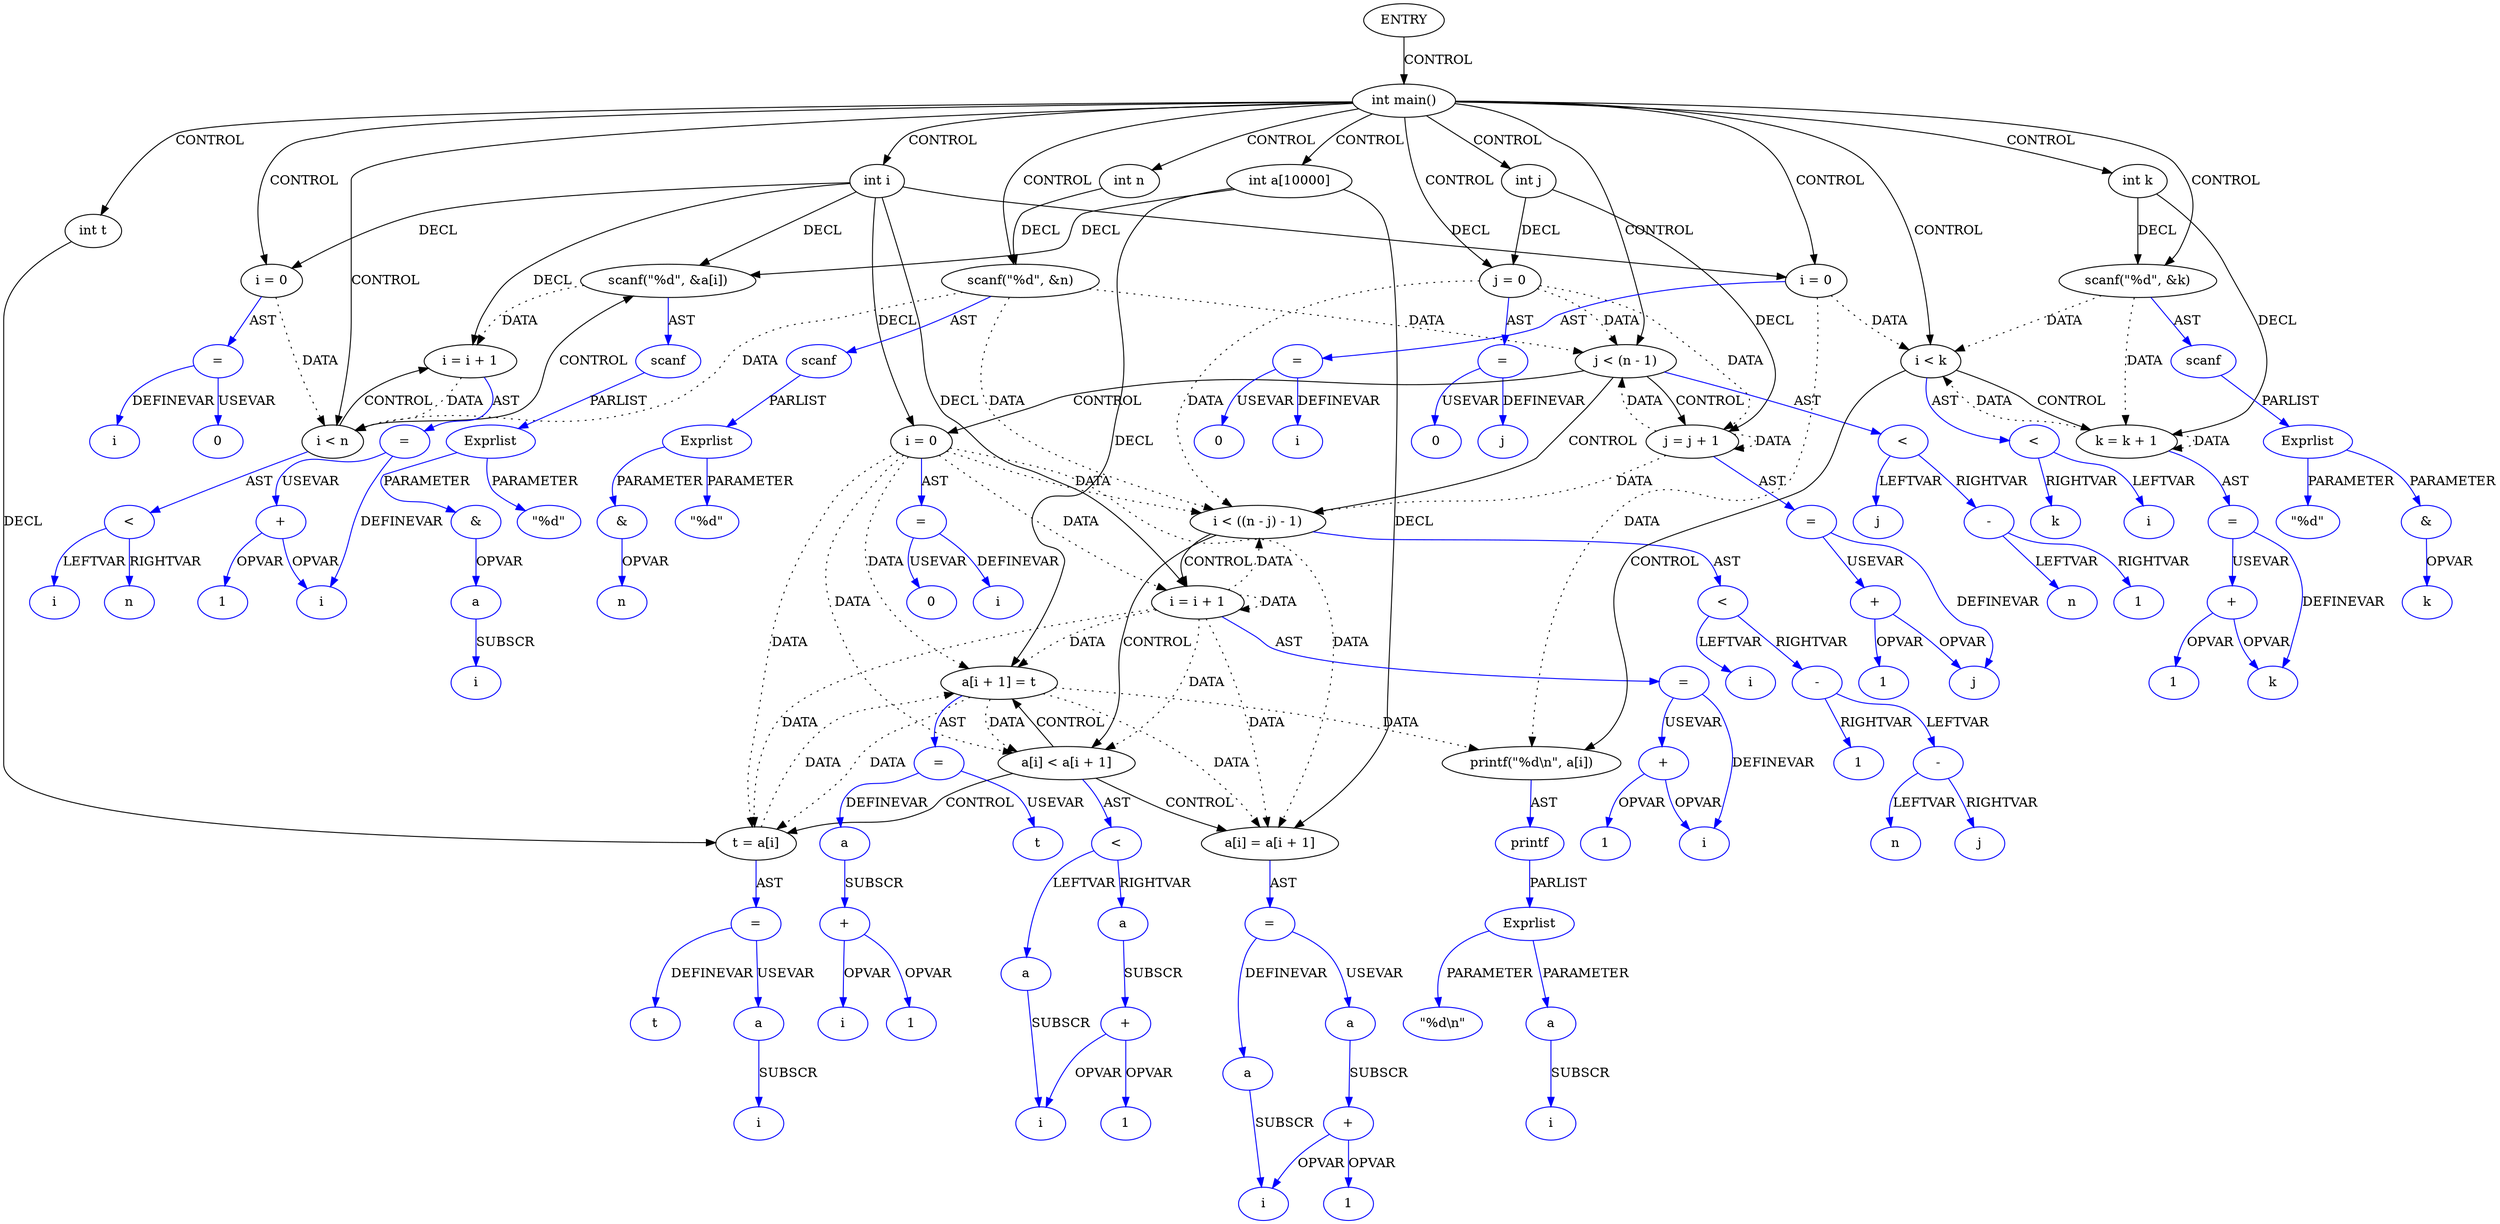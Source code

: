 digraph DotForMerge{
Node1 [label="ENTRY",type="ENTRY",coord="-1"];
Node2 [label="int main()",type="CONTROL",coord="5"];
Node4 [label="int a[10000]",type="DECL",coord="7",varname="a",vartype="int[]"];
Node5 [label="int i",type="DECL",coord="7",varname="i",vartype="int"];
Node6 [label="int j",type="DECL",coord="7",varname="j",vartype="int"];
Node7 [label="int n",type="DECL",coord="7",varname="n",vartype="int"];
Node8 [label="int k",type="DECL",coord="7",varname="k",vartype="int"];
Node9 [label="int t",type="DECL",coord="7",varname="t",vartype="int"];
Node10 [label="scanf(\"%d\", &n)",type="CALL",coord="8"];
Node11 [label="scanf",type="FUNCNAME",coord="8",color=blue];
Node12 [label="Exprlist",type="EXPRS",coord="8",color=blue];
Node13 [label="\"%d\"",type="CONST",coord="8",color=blue];
Node14 [label="&",type="OP",coord="8",color=blue];
Node15 [label="n",type="VAR",coord="8",color=blue];
Node16 [label="i = 0",type="ASSIGN",coord="9"];
Node17 [label="=",type="ASSIGNOP",coord="9",color=blue];
Node18 [label="i",type="VAR",coord="9",color=blue];
Node19 [label="0",type="CONST",coord="9",color=blue];
Node20 [label="i < n",type="CONTROL",coord="9"];
Node23 [label="scanf(\"%d\", &a[i])",type="CALL",coord="10"];
Node24 [label="scanf",type="FUNCNAME",coord="10",color=blue];
Node25 [label="Exprlist",type="EXPRS",coord="10",color=blue];
Node26 [label="\"%d\"",type="CONST",coord="10",color=blue];
Node27 [label="&",type="OP",coord="10",color=blue];
Node28 [label="a",type="ARRVAR",coord="10",color=blue];
Node29 [label="i",type="VAR",coord="10",color=blue];
Node30 [label="i = i + 1",type="ASSIGN",coord="9"];
Node31 [label="=",type="ASSIGNOP",coord="9",color=blue];
Node32 [label="i",type="VAR",coord="9",color=blue];
Node33 [label="+",type="OP",coord="9",color=blue];
Node34 [label="1",type="CONST",coord="9",color=blue];
Node35 [label="<",type="OP",coord="9",color=blue];
Node36 [label="i",type="VAR",coord="9",color=blue];
Node37 [label="n",type="VAR",coord="9",color=blue];
Node38 [label="scanf(\"%d\", &k)",type="CALL",coord="11"];
Node39 [label="scanf",type="FUNCNAME",coord="11",color=blue];
Node40 [label="Exprlist",type="EXPRS",coord="11",color=blue];
Node41 [label="\"%d\"",type="CONST",coord="11",color=blue];
Node42 [label="&",type="OP",coord="11",color=blue];
Node43 [label="k",type="VAR",coord="11",color=blue];
Node44 [label="j = 0",type="ASSIGN",coord="12"];
Node45 [label="=",type="ASSIGNOP",coord="12",color=blue];
Node46 [label="j",type="VAR",coord="12",color=blue];
Node47 [label="0",type="CONST",coord="12",color=blue];
Node48 [label="j < (n - 1)",type="CONTROL",coord="12"];
Node51 [label="i = 0",type="ASSIGN",coord="14"];
Node52 [label="=",type="ASSIGNOP",coord="14",color=blue];
Node53 [label="i",type="VAR",coord="14",color=blue];
Node54 [label="0",type="CONST",coord="14",color=blue];
Node55 [label="i < ((n - j) - 1)",type="CONTROL",coord="14"];
Node58 [label="a[i] < a[i + 1]",type="CONTROL",coord="15"];
Node60 [label="t = a[i]",type="ASSIGN",coord="17"];
Node61 [label="=",type="ASSIGNOP",coord="17",color=blue];
Node62 [label="t",type="VAR",coord="17",color=blue];
Node63 [label="a",type="ARRVAR",coord="17",color=blue];
Node64 [label="i",type="VAR",coord="17",color=blue];
Node65 [label="a[i] = a[i + 1]",type="ASSIGN",coord="18"];
Node66 [label="=",type="ASSIGNOP",coord="18",color=blue];
Node67 [label="a",type="ARRVAR",coord="18",color=blue];
Node68 [label="i",type="VAR",coord="18",color=blue];
Node69 [label="a",type="ARRVAR",coord="18",color=blue];
Node70 [label="+",type="OP",coord="18",color=blue];
Node71 [label="1",type="CONST",coord="18",color=blue];
Node72 [label="a[i + 1] = t",type="ASSIGN",coord="19"];
Node73 [label="=",type="ASSIGNOP",coord="19",color=blue];
Node74 [label="a",type="ARRVAR",coord="19",color=blue];
Node75 [label="+",type="OP",coord="19",color=blue];
Node76 [label="i",type="VAR",coord="19",color=blue];
Node77 [label="1",type="CONST",coord="19",color=blue];
Node78 [label="t",type="VAR",coord="19",color=blue];
Node79 [label="<",type="OP",coord="15",color=blue];
Node80 [label="a",type="ARRVAR",coord="15",color=blue];
Node81 [label="i",type="VAR",coord="15",color=blue];
Node82 [label="a",type="ARRVAR",coord="15",color=blue];
Node83 [label="+",type="OP",coord="15",color=blue];
Node84 [label="1",type="CONST",coord="15",color=blue];
Node85 [label="i = i + 1",type="ASSIGN",coord="14"];
Node86 [label="=",type="ASSIGNOP",coord="14",color=blue];
Node87 [label="i",type="VAR",coord="14",color=blue];
Node88 [label="+",type="OP",coord="14",color=blue];
Node89 [label="1",type="CONST",coord="14",color=blue];
Node90 [label="<",type="OP",coord="14",color=blue];
Node91 [label="i",type="VAR",coord="14",color=blue];
Node92 [label="-",type="OP",coord="14",color=blue];
Node93 [label="-",type="OP",coord="14",color=blue];
Node94 [label="n",type="VAR",coord="14",color=blue];
Node95 [label="j",type="VAR",coord="14",color=blue];
Node96 [label="1",type="CONST",coord="14",color=blue];
Node97 [label="j = j + 1",type="ASSIGN",coord="12"];
Node98 [label="=",type="ASSIGNOP",coord="12",color=blue];
Node99 [label="j",type="VAR",coord="12",color=blue];
Node100 [label="+",type="OP",coord="12",color=blue];
Node101 [label="1",type="CONST",coord="12",color=blue];
Node102 [label="<",type="OP",coord="12",color=blue];
Node103 [label="j",type="VAR",coord="12",color=blue];
Node104 [label="-",type="OP",coord="12",color=blue];
Node105 [label="n",type="VAR",coord="12",color=blue];
Node106 [label="1",type="CONST",coord="12",color=blue];
Node107 [label="i = 0",type="ASSIGN",coord="22"];
Node108 [label="=",type="ASSIGNOP",coord="22",color=blue];
Node109 [label="i",type="VAR",coord="22",color=blue];
Node110 [label="0",type="CONST",coord="22",color=blue];
Node111 [label="i < k",type="CONTROL",coord="22"];
Node114 [label="printf(\"%d\\n\", a[i])",type="CALL",coord="23"];
Node115 [label="printf",type="FUNCNAME",coord="23",color=blue];
Node116 [label="Exprlist",type="EXPRS",coord="23",color=blue];
Node117 [label="\"%d\\n\"",type="CONST",coord="23",color=blue];
Node118 [label="a",type="ARRVAR",coord="23",color=blue];
Node119 [label="i",type="VAR",coord="23",color=blue];
Node120 [label="k = k + 1",type="ASSIGN",coord="22"];
Node121 [label="=",type="ASSIGNOP",coord="22",color=blue];
Node122 [label="k",type="VAR",coord="22",color=blue];
Node123 [label="+",type="OP",coord="22",color=blue];
Node124 [label="1",type="CONST",coord="22",color=blue];
Node125 [label="<",type="OP",coord="22",color=blue];
Node126 [label="i",type="VAR",coord="22",color=blue];
Node127 [label="k",type="VAR",coord="22",color=blue];
Node1->Node2 [label = "CONTROL" ];
Node2->Node4 [label = "CONTROL" ];
Node2->Node5 [label = "CONTROL" ];
Node2->Node6 [label = "CONTROL" ];
Node2->Node7 [label = "CONTROL" ];
Node2->Node8 [label = "CONTROL" ];
Node2->Node9 [label = "CONTROL" ];
Node2->Node10 [label = "CONTROL" ];
Node2->Node16 [label = "CONTROL" ];
Node2->Node20 [label = "CONTROL" ];
Node2->Node38 [label = "CONTROL" ];
Node2->Node44 [label = "CONTROL" ];
Node2->Node48 [label = "CONTROL" ];
Node2->Node107 [label = "CONTROL" ];
Node2->Node111 [label = "CONTROL" ];
Node20->Node23 [label = "CONTROL" ];
Node20->Node30 [label = "CONTROL" ];
Node48->Node51 [label = "CONTROL" ];
Node48->Node55 [label = "CONTROL" ];
Node48->Node97 [label = "CONTROL" ];
Node55->Node58 [label = "CONTROL" ];
Node55->Node85 [label = "CONTROL" ];
Node58->Node60 [label = "CONTROL" ];
Node58->Node65 [label = "CONTROL" ];
Node58->Node72 [label = "CONTROL" ];
Node111->Node114 [label = "CONTROL" ];
Node111->Node120 [label = "CONTROL" ];
Node10->Node20 [label = "DATA", style = dotted ]
Node10->Node48 [label = "DATA", style = dotted ]
Node10->Node55 [label = "DATA", style = dotted ]
Node16->Node20 [label = "DATA", style = dotted ]
Node23->Node30 [label = "DATA", style = dotted ]
Node30->Node20 [label = "DATA", style = dotted ]
Node38->Node111 [label = "DATA", style = dotted ]
Node38->Node120 [label = "DATA", style = dotted ]
Node44->Node48 [label = "DATA", style = dotted ]
Node44->Node55 [label = "DATA", style = dotted ]
Node44->Node97 [label = "DATA", style = dotted ]
Node51->Node55 [label = "DATA", style = dotted ]
Node51->Node58 [label = "DATA", style = dotted ]
Node51->Node60 [label = "DATA", style = dotted ]
Node51->Node65 [label = "DATA", style = dotted ]
Node51->Node72 [label = "DATA", style = dotted ]
Node51->Node85 [label = "DATA", style = dotted ]
Node60->Node72 [label = "DATA", style = dotted ]
Node72->Node58 [label = "DATA", style = dotted ]
Node72->Node60 [label = "DATA", style = dotted ]
Node72->Node65 [label = "DATA", style = dotted ]
Node72->Node114 [label = "DATA", style = dotted ]
Node85->Node55 [label = "DATA", style = dotted ]
Node85->Node58 [label = "DATA", style = dotted ]
Node85->Node60 [label = "DATA", style = dotted ]
Node85->Node65 [label = "DATA", style = dotted ]
Node85->Node72 [label = "DATA", style = dotted ]
Node85->Node85 [label = "DATA", style = dotted ]
Node97->Node48 [label = "DATA", style = dotted ]
Node97->Node55 [label = "DATA", style = dotted ]
Node97->Node97 [label = "DATA", style = dotted ]
Node107->Node111 [label = "DATA", style = dotted ]
Node107->Node114 [label = "DATA", style = dotted ]
Node120->Node111 [label = "DATA", style = dotted ]
Node120->Node120 [label = "DATA", style = dotted ]
Node4->Node23 [label = "DECL"]
Node4->Node65 [label = "DECL"]
Node4->Node72 [label = "DECL"]
Node5->Node85 [label = "DECL"]
Node5->Node23 [label = "DECL"]
Node5->Node16 [label = "DECL"]
Node5->Node30 [label = "DECL"]
Node5->Node107 [label = "DECL"]
Node5->Node51 [label = "DECL"]
Node6->Node97 [label = "DECL"]
Node6->Node44 [label = "DECL"]
Node7->Node10 [label = "DECL"]
Node8->Node38 [label = "DECL"]
Node8->Node120 [label = "DECL"]
Node9->Node60 [label = "DECL"]
Node10->Node11 [label = "AST" color=blue]
Node11->Node12 [label = "PARLIST" color=blue]
Node12->Node13 [label = "PARAMETER" color=blue]
Node12->Node14 [label = "PARAMETER" color=blue]
Node14->Node15 [label = "OPVAR" color=blue]
Node16->Node17 [label = "AST" color=blue]
Node17->Node18 [label = "DEFINEVAR" color=blue]
Node17->Node19 [label = "USEVAR" color=blue]
Node20->Node35 [label = "AST" color=blue]
Node23->Node24 [label = "AST" color=blue]
Node24->Node25 [label = "PARLIST" color=blue]
Node25->Node26 [label = "PARAMETER" color=blue]
Node25->Node27 [label = "PARAMETER" color=blue]
Node27->Node28 [label = "OPVAR" color=blue]
Node28->Node29 [label = "SUBSCR" color=blue]
Node30->Node31 [label = "AST" color=blue]
Node31->Node32 [label = "DEFINEVAR" color=blue]
Node31->Node33 [label = "USEVAR" color=blue]
Node33->Node32 [label = "OPVAR" color=blue]
Node33->Node34 [label = "OPVAR" color=blue]
Node35->Node36 [label = "LEFTVAR" color=blue]
Node35->Node37 [label = "RIGHTVAR" color=blue]
Node38->Node39 [label = "AST" color=blue]
Node39->Node40 [label = "PARLIST" color=blue]
Node40->Node41 [label = "PARAMETER" color=blue]
Node40->Node42 [label = "PARAMETER" color=blue]
Node42->Node43 [label = "OPVAR" color=blue]
Node44->Node45 [label = "AST" color=blue]
Node45->Node46 [label = "DEFINEVAR" color=blue]
Node45->Node47 [label = "USEVAR" color=blue]
Node48->Node102 [label = "AST" color=blue]
Node51->Node52 [label = "AST" color=blue]
Node52->Node53 [label = "DEFINEVAR" color=blue]
Node52->Node54 [label = "USEVAR" color=blue]
Node55->Node90 [label = "AST" color=blue]
Node58->Node79 [label = "AST" color=blue]
Node60->Node61 [label = "AST" color=blue]
Node61->Node62 [label = "DEFINEVAR" color=blue]
Node61->Node63 [label = "USEVAR" color=blue]
Node63->Node64 [label = "SUBSCR" color=blue]
Node65->Node66 [label = "AST" color=blue]
Node66->Node67 [label = "DEFINEVAR" color=blue]
Node66->Node69 [label = "USEVAR" color=blue]
Node67->Node68 [label = "SUBSCR" color=blue]
Node69->Node70 [label = "SUBSCR" color=blue]
Node70->Node68 [label = "OPVAR" color=blue]
Node70->Node71 [label = "OPVAR" color=blue]
Node72->Node73 [label = "AST" color=blue]
Node73->Node74 [label = "DEFINEVAR" color=blue]
Node73->Node78 [label = "USEVAR" color=blue]
Node74->Node75 [label = "SUBSCR" color=blue]
Node75->Node76 [label = "OPVAR" color=blue]
Node75->Node77 [label = "OPVAR" color=blue]
Node79->Node80 [label = "LEFTVAR" color=blue]
Node79->Node82 [label = "RIGHTVAR" color=blue]
Node80->Node81 [label = "SUBSCR" color=blue]
Node82->Node83 [label = "SUBSCR" color=blue]
Node83->Node81 [label = "OPVAR" color=blue]
Node83->Node84 [label = "OPVAR" color=blue]
Node85->Node86 [label = "AST" color=blue]
Node86->Node87 [label = "DEFINEVAR" color=blue]
Node86->Node88 [label = "USEVAR" color=blue]
Node88->Node87 [label = "OPVAR" color=blue]
Node88->Node89 [label = "OPVAR" color=blue]
Node90->Node91 [label = "LEFTVAR" color=blue]
Node90->Node92 [label = "RIGHTVAR" color=blue]
Node92->Node93 [label = "LEFTVAR" color=blue]
Node92->Node96 [label = "RIGHTVAR" color=blue]
Node93->Node94 [label = "LEFTVAR" color=blue]
Node93->Node95 [label = "RIGHTVAR" color=blue]
Node97->Node98 [label = "AST" color=blue]
Node98->Node99 [label = "DEFINEVAR" color=blue]
Node98->Node100 [label = "USEVAR" color=blue]
Node100->Node99 [label = "OPVAR" color=blue]
Node100->Node101 [label = "OPVAR" color=blue]
Node102->Node103 [label = "LEFTVAR" color=blue]
Node102->Node104 [label = "RIGHTVAR" color=blue]
Node104->Node105 [label = "LEFTVAR" color=blue]
Node104->Node106 [label = "RIGHTVAR" color=blue]
Node107->Node108 [label = "AST" color=blue]
Node108->Node109 [label = "DEFINEVAR" color=blue]
Node108->Node110 [label = "USEVAR" color=blue]
Node111->Node125 [label = "AST" color=blue]
Node114->Node115 [label = "AST" color=blue]
Node115->Node116 [label = "PARLIST" color=blue]
Node116->Node117 [label = "PARAMETER" color=blue]
Node116->Node118 [label = "PARAMETER" color=blue]
Node118->Node119 [label = "SUBSCR" color=blue]
Node120->Node121 [label = "AST" color=blue]
Node121->Node122 [label = "DEFINEVAR" color=blue]
Node121->Node123 [label = "USEVAR" color=blue]
Node123->Node122 [label = "OPVAR" color=blue]
Node123->Node124 [label = "OPVAR" color=blue]
Node125->Node126 [label = "LEFTVAR" color=blue]
Node125->Node127 [label = "RIGHTVAR" color=blue]
}
